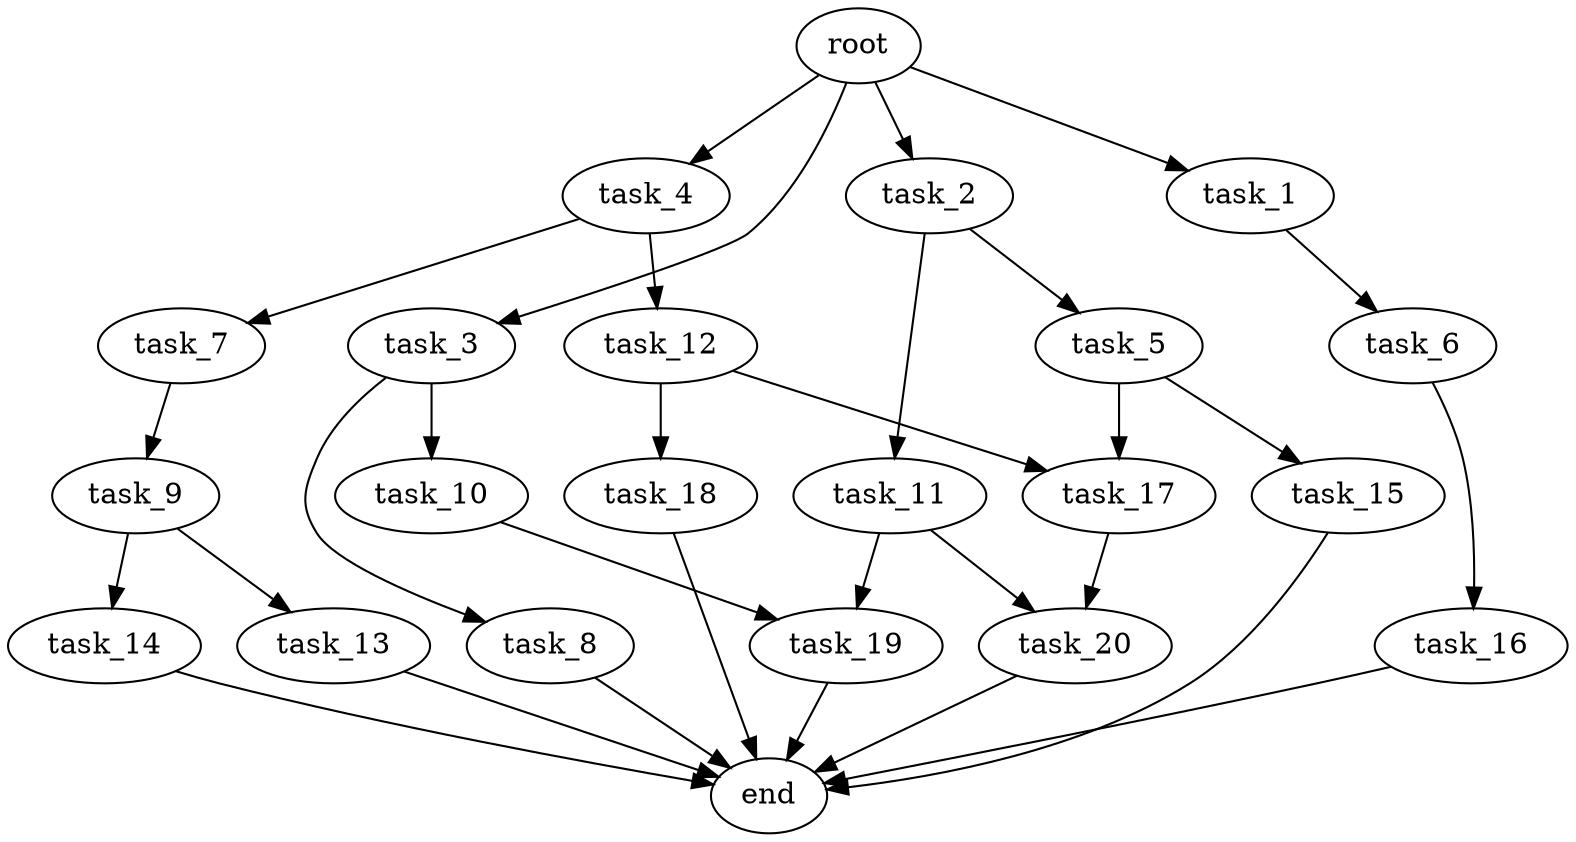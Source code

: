 digraph G {
  root [size="0.000000e+00"];
  task_1 [size="3.012211e+09"];
  task_2 [size="4.784467e+08"];
  task_3 [size="4.198836e+09"];
  task_4 [size="7.939197e+09"];
  task_5 [size="4.571679e+09"];
  task_6 [size="1.109468e+09"];
  task_7 [size="9.051564e+09"];
  task_8 [size="5.967794e+09"];
  task_9 [size="1.653371e+08"];
  task_10 [size="5.154242e+09"];
  task_11 [size="2.420139e+09"];
  task_12 [size="1.436625e+09"];
  task_13 [size="4.292960e+09"];
  task_14 [size="6.148481e+09"];
  task_15 [size="2.406402e+09"];
  task_16 [size="4.166259e+09"];
  task_17 [size="6.644049e+09"];
  task_18 [size="8.570539e+08"];
  task_19 [size="9.746570e+09"];
  task_20 [size="6.777255e+08"];
  end [size="0.000000e+00"];

  root -> task_1 [size="1.000000e-12"];
  root -> task_2 [size="1.000000e-12"];
  root -> task_3 [size="1.000000e-12"];
  root -> task_4 [size="1.000000e-12"];
  task_1 -> task_6 [size="1.109468e+08"];
  task_2 -> task_5 [size="4.571679e+08"];
  task_2 -> task_11 [size="2.420139e+08"];
  task_3 -> task_8 [size="5.967794e+08"];
  task_3 -> task_10 [size="5.154242e+08"];
  task_4 -> task_7 [size="9.051564e+08"];
  task_4 -> task_12 [size="1.436625e+08"];
  task_5 -> task_15 [size="2.406402e+08"];
  task_5 -> task_17 [size="3.322024e+08"];
  task_6 -> task_16 [size="4.166259e+08"];
  task_7 -> task_9 [size="1.653371e+07"];
  task_8 -> end [size="1.000000e-12"];
  task_9 -> task_13 [size="4.292960e+08"];
  task_9 -> task_14 [size="6.148481e+08"];
  task_10 -> task_19 [size="4.873285e+08"];
  task_11 -> task_19 [size="4.873285e+08"];
  task_11 -> task_20 [size="3.388628e+07"];
  task_12 -> task_17 [size="3.322024e+08"];
  task_12 -> task_18 [size="8.570539e+07"];
  task_13 -> end [size="1.000000e-12"];
  task_14 -> end [size="1.000000e-12"];
  task_15 -> end [size="1.000000e-12"];
  task_16 -> end [size="1.000000e-12"];
  task_17 -> task_20 [size="3.388628e+07"];
  task_18 -> end [size="1.000000e-12"];
  task_19 -> end [size="1.000000e-12"];
  task_20 -> end [size="1.000000e-12"];
}
